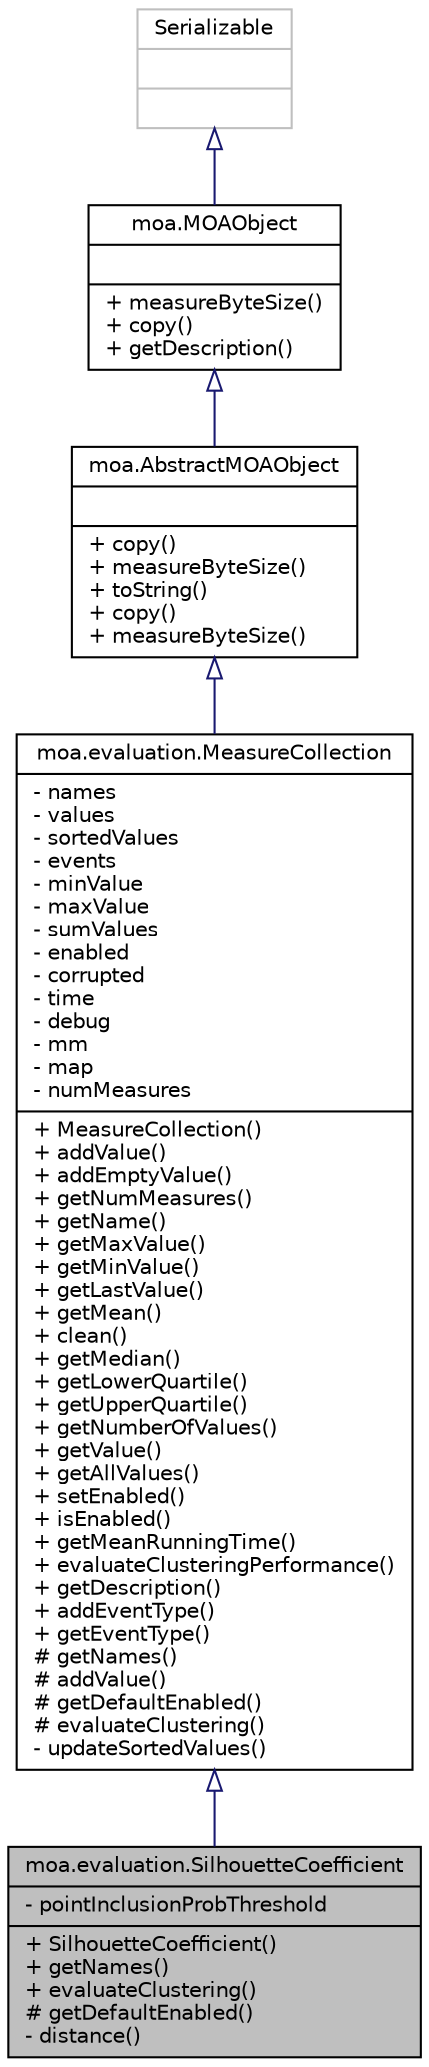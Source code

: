 digraph G
{
  edge [fontname="Helvetica",fontsize="10",labelfontname="Helvetica",labelfontsize="10"];
  node [fontname="Helvetica",fontsize="10",shape=record];
  Node1 [label="{moa.evaluation.SilhouetteCoefficient\n|- pointInclusionProbThreshold\l|+ SilhouetteCoefficient()\l+ getNames()\l+ evaluateClustering()\l# getDefaultEnabled()\l- distance()\l}",height=0.2,width=0.4,color="black", fillcolor="grey75", style="filled" fontcolor="black"];
  Node2 -> Node1 [dir=back,color="midnightblue",fontsize="10",style="solid",arrowtail="empty",fontname="Helvetica"];
  Node2 [label="{moa.evaluation.MeasureCollection\n|- names\l- values\l- sortedValues\l- events\l- minValue\l- maxValue\l- sumValues\l- enabled\l- corrupted\l- time\l- debug\l- mm\l- map\l- numMeasures\l|+ MeasureCollection()\l+ addValue()\l+ addEmptyValue()\l+ getNumMeasures()\l+ getName()\l+ getMaxValue()\l+ getMinValue()\l+ getLastValue()\l+ getMean()\l+ clean()\l+ getMedian()\l+ getLowerQuartile()\l+ getUpperQuartile()\l+ getNumberOfValues()\l+ getValue()\l+ getAllValues()\l+ setEnabled()\l+ isEnabled()\l+ getMeanRunningTime()\l+ evaluateClusteringPerformance()\l+ getDescription()\l+ addEventType()\l+ getEventType()\l# getNames()\l# addValue()\l# getDefaultEnabled()\l# evaluateClustering()\l- updateSortedValues()\l}",height=0.2,width=0.4,color="black", fillcolor="white", style="filled",URL="$classmoa_1_1evaluation_1_1MeasureCollection.html"];
  Node3 -> Node2 [dir=back,color="midnightblue",fontsize="10",style="solid",arrowtail="empty",fontname="Helvetica"];
  Node3 [label="{moa.AbstractMOAObject\n||+ copy()\l+ measureByteSize()\l+ toString()\l+ copy()\l+ measureByteSize()\l}",height=0.2,width=0.4,color="black", fillcolor="white", style="filled",URL="$classmoa_1_1AbstractMOAObject.html",tooltip="Abstract MOA Object."];
  Node4 -> Node3 [dir=back,color="midnightblue",fontsize="10",style="solid",arrowtail="empty",fontname="Helvetica"];
  Node4 [label="{moa.MOAObject\n||+ measureByteSize()\l+ copy()\l+ getDescription()\l}",height=0.2,width=0.4,color="black", fillcolor="white", style="filled",URL="$interfacemoa_1_1MOAObject.html",tooltip="Interface implemented by classes in MOA, so that all are serializable, can produce..."];
  Node5 -> Node4 [dir=back,color="midnightblue",fontsize="10",style="solid",arrowtail="empty",fontname="Helvetica"];
  Node5 [label="{Serializable\n||}",height=0.2,width=0.4,color="grey75", fillcolor="white", style="filled"];
}
